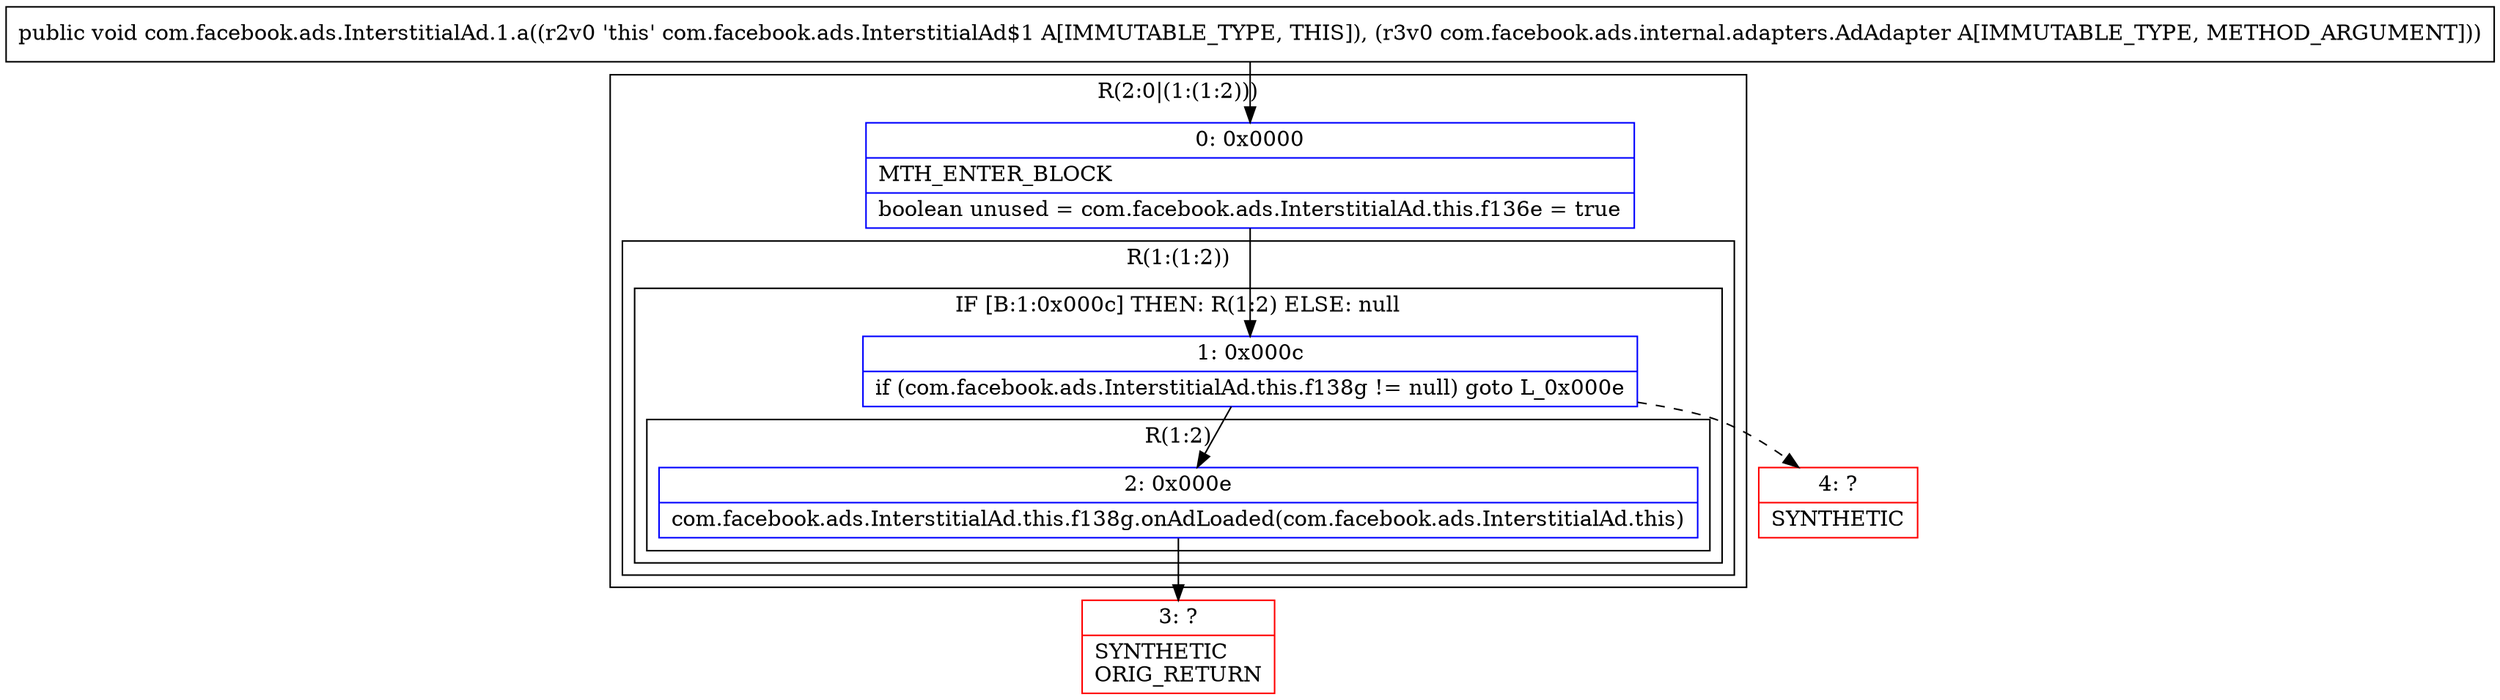 digraph "CFG forcom.facebook.ads.InterstitialAd.1.a(Lcom\/facebook\/ads\/internal\/adapters\/AdAdapter;)V" {
subgraph cluster_Region_2022019980 {
label = "R(2:0|(1:(1:2)))";
node [shape=record,color=blue];
Node_0 [shape=record,label="{0\:\ 0x0000|MTH_ENTER_BLOCK\l|boolean unused = com.facebook.ads.InterstitialAd.this.f136e = true\l}"];
subgraph cluster_Region_805799417 {
label = "R(1:(1:2))";
node [shape=record,color=blue];
subgraph cluster_IfRegion_351607560 {
label = "IF [B:1:0x000c] THEN: R(1:2) ELSE: null";
node [shape=record,color=blue];
Node_1 [shape=record,label="{1\:\ 0x000c|if (com.facebook.ads.InterstitialAd.this.f138g != null) goto L_0x000e\l}"];
subgraph cluster_Region_500023389 {
label = "R(1:2)";
node [shape=record,color=blue];
Node_2 [shape=record,label="{2\:\ 0x000e|com.facebook.ads.InterstitialAd.this.f138g.onAdLoaded(com.facebook.ads.InterstitialAd.this)\l}"];
}
}
}
}
Node_3 [shape=record,color=red,label="{3\:\ ?|SYNTHETIC\lORIG_RETURN\l}"];
Node_4 [shape=record,color=red,label="{4\:\ ?|SYNTHETIC\l}"];
MethodNode[shape=record,label="{public void com.facebook.ads.InterstitialAd.1.a((r2v0 'this' com.facebook.ads.InterstitialAd$1 A[IMMUTABLE_TYPE, THIS]), (r3v0 com.facebook.ads.internal.adapters.AdAdapter A[IMMUTABLE_TYPE, METHOD_ARGUMENT])) }"];
MethodNode -> Node_0;
Node_0 -> Node_1;
Node_1 -> Node_2;
Node_1 -> Node_4[style=dashed];
Node_2 -> Node_3;
}

